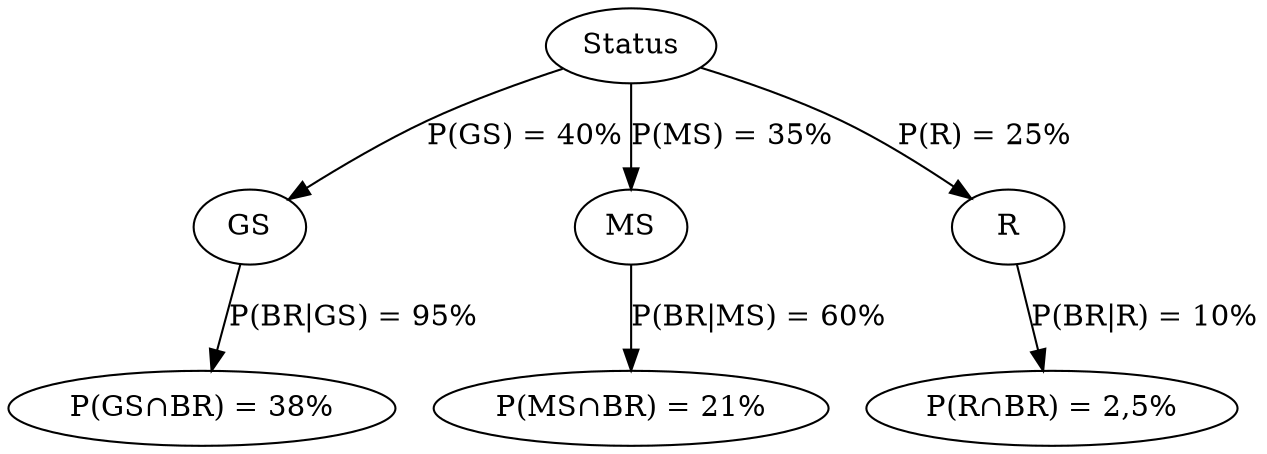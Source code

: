 digraph {
graph [ordering="out"];
node0[label="Status"];
node1[label="GS"];
node2[label="MS"];
node3[label="R"];
node0->node1[label="P(GS) = 40%"];
node0->node2[label="P(MS) = 35%"];
node0->node3[label="P(R) = 25%"];

node4[label="P(GS∩BR) = 38%"];
node5[label="P(MS∩BR) = 21%"];
node6[label="P(R∩BR) = 2,5%"];
node1->node4[label="P(BR|GS) = 95%"];
node2->node5[label="P(BR|MS) = 60%"];
node3->node6[label="P(BR|R) = 10%"];
}
